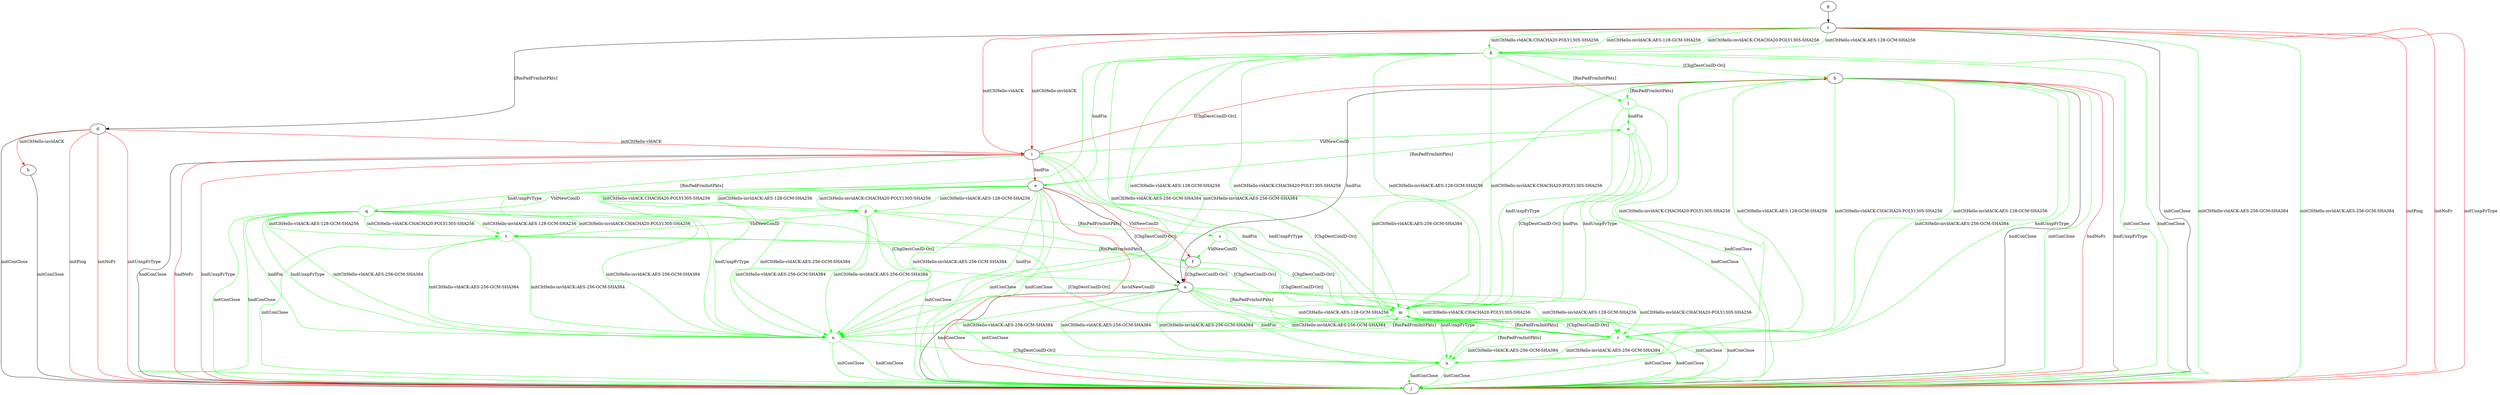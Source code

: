 digraph "" {
	a -> j	[key=0,
		label="hndConClose "];
	a -> j	[key=1,
		color=green,
		label="initConClose "];
	m	[color=green];
	a -> m	[key=0,
		color=green,
		label="[RmPadFrmInitPkts] "];
	r	[color=green];
	a -> r	[key=0,
		color=green,
		label="initCltHello-vldACK:AES-128-GCM-SHA256 "];
	a -> r	[key=1,
		color=green,
		label="initCltHello-vldACK:CHACHA20-POLY1305-SHA256 "];
	a -> r	[key=2,
		color=green,
		label="initCltHello-invldACK:AES-128-GCM-SHA256 "];
	a -> r	[key=3,
		color=green,
		label="initCltHello-invldACK:CHACHA20-POLY1305-SHA256 "];
	u	[color=green];
	a -> u	[key=0,
		color=green,
		label="initCltHello-vldACK:AES-256-GCM-SHA384 "];
	a -> u	[key=1,
		color=green,
		label="initCltHello-invldACK:AES-256-GCM-SHA384 "];
	a -> u	[key=2,
		color=green,
		label="hndFin "];
	a -> u	[key=3,
		color=green,
		label="hndUnxpFrType "];
	b -> a	[key=0,
		label="hndFin "];
	b -> j	[key=0,
		label="hndConClose "];
	b -> j	[key=1,
		color=green,
		label="initConClose "];
	b -> j	[key=2,
		color=red,
		label="hndNoFr "];
	b -> j	[key=3,
		color=red,
		label="hndUnxpFrType "];
	l	[color=green];
	b -> l	[key=0,
		color=green,
		label="[RmPadFrmInitPkts] "];
	b -> r	[key=0,
		color=green,
		label="initCltHello-vldACK:AES-128-GCM-SHA256 "];
	b -> r	[key=1,
		color=green,
		label="initCltHello-vldACK:CHACHA20-POLY1305-SHA256 "];
	b -> r	[key=2,
		color=green,
		label="initCltHello-invldACK:AES-128-GCM-SHA256 "];
	b -> r	[key=3,
		color=green,
		label="initCltHello-invldACK:CHACHA20-POLY1305-SHA256 "];
	b -> u	[key=0,
		color=green,
		label="initCltHello-vldACK:AES-256-GCM-SHA384 "];
	b -> u	[key=1,
		color=green,
		label="initCltHello-invldACK:AES-256-GCM-SHA384 "];
	b -> u	[key=2,
		color=green,
		label="hndUnxpFrType "];
	c -> d	[key=0,
		label="[RmPadFrmInitPkts] "];
	c -> i	[key=0,
		color=red,
		label="initCltHello-vldACK "];
	c -> i	[key=1,
		color=red,
		label="initCltHello-invldACK "];
	c -> j	[key=0,
		label="initConClose "];
	c -> j	[key=1,
		color=green,
		label="initCltHello-vldACK:AES-256-GCM-SHA384 "];
	c -> j	[key=2,
		color=green,
		label="initCltHello-invldACK:AES-256-GCM-SHA384 "];
	c -> j	[key=3,
		color=red,
		label="initPing "];
	c -> j	[key=4,
		color=red,
		label="initNoFr "];
	c -> j	[key=5,
		color=red,
		label="initUnxpFrType "];
	k	[color=green];
	c -> k	[key=0,
		color=green,
		label="initCltHello-vldACK:AES-128-GCM-SHA256 "];
	c -> k	[key=1,
		color=green,
		label="initCltHello-vldACK:CHACHA20-POLY1305-SHA256 "];
	c -> k	[key=2,
		color=green,
		label="initCltHello-invldACK:AES-128-GCM-SHA256 "];
	c -> k	[key=3,
		color=green,
		label="initCltHello-invldACK:CHACHA20-POLY1305-SHA256 "];
	d -> h	[key=0,
		color=red,
		label="initCltHello-invldACK "];
	d -> i	[key=0,
		color=red,
		label="initCltHello-vldACK "];
	d -> j	[key=0,
		label="initConClose "];
	d -> j	[key=1,
		color=red,
		label="initPing "];
	d -> j	[key=2,
		color=red,
		label="initNoFr "];
	d -> j	[key=3,
		color=red,
		label="initUnxpFrType "];
	e -> a	[key=0,
		label="[ChgDestConID-Ori] "];
	e -> f	[key=0,
		color=red,
		label="VldNewConID "];
	e -> j	[key=0,
		color=green,
		label="initConClose "];
	e -> j	[key=1,
		color=green,
		label="hndConClose "];
	e -> j	[key=2,
		color=red,
		label="InvldNewConID "];
	n	[color=green];
	e -> n	[key=0,
		color=green,
		label="initCltHello-vldACK:AES-256-GCM-SHA384 "];
	e -> n	[key=1,
		color=green,
		label="initCltHello-invldACK:AES-256-GCM-SHA384 "];
	e -> n	[key=2,
		color=green,
		label="hndFin "];
	e -> n	[key=3,
		color=green,
		label="hndUnxpFrType "];
	o	[color=green];
	e -> o	[key=0,
		color=green,
		label="[RmPadFrmInitPkts] "];
	p	[color=green];
	e -> p	[key=0,
		color=green,
		label="initCltHello-vldACK:AES-128-GCM-SHA256 "];
	e -> p	[key=1,
		color=green,
		label="initCltHello-vldACK:CHACHA20-POLY1305-SHA256 "];
	e -> p	[key=2,
		color=green,
		label="initCltHello-invldACK:AES-128-GCM-SHA256 "];
	e -> p	[key=3,
		color=green,
		label="initCltHello-invldACK:CHACHA20-POLY1305-SHA256 "];
	q	[color=green];
	e -> q	[key=0,
		color=green,
		label="VldNewConID "];
	f -> a	[key=0,
		color=red,
		label="[ChgDestConID-Ori] "];
	f -> m	[key=0,
		color=green,
		label="[ChgDestConID-Ori] "];
	g -> c	[key=0];
	h -> j	[key=0,
		label="initConClose "];
	i -> b	[key=0,
		color=red,
		label="[ChgDestConID-Ori] "];
	i -> e	[key=0,
		color=red,
		label="hndFin "];
	i -> j	[key=0,
		label="hndConClose "];
	i -> j	[key=1,
		color=red,
		label="hndNoFr "];
	i -> j	[key=2,
		color=red,
		label="hndUnxpFrType "];
	i -> m	[key=0,
		color=green,
		label="hndFin "];
	i -> m	[key=1,
		color=green,
		label="hndUnxpFrType "];
	i -> m	[key=2,
		color=green,
		label="[ChgDestConID-Ori] "];
	k -> b	[key=0,
		color=green,
		label="[ChgDestConID-Ori] "];
	k -> e	[key=0,
		color=green,
		label="hndFin "];
	k -> j	[key=0,
		color=green,
		label="initConClose "];
	k -> j	[key=1,
		color=green,
		label="hndConClose "];
	k -> l	[key=0,
		color=green,
		label="[RmPadFrmInitPkts] "];
	k -> m	[key=0,
		color=green,
		label="initCltHello-vldACK:AES-128-GCM-SHA256 "];
	k -> m	[key=1,
		color=green,
		label="initCltHello-vldACK:CHACHA20-POLY1305-SHA256 "];
	k -> m	[key=2,
		color=green,
		label="initCltHello-invldACK:AES-128-GCM-SHA256 "];
	k -> m	[key=3,
		color=green,
		label="initCltHello-invldACK:CHACHA20-POLY1305-SHA256 "];
	k -> n	[key=0,
		color=green,
		label="initCltHello-vldACK:AES-256-GCM-SHA384 "];
	k -> n	[key=1,
		color=green,
		label="initCltHello-invldACK:AES-256-GCM-SHA384 "];
	k -> n	[key=2,
		color=green,
		label="hndUnxpFrType "];
	l -> j	[key=0,
		color=green,
		label="hndConClose "];
	l -> m	[key=0,
		color=green,
		label="hndUnxpFrType "];
	l -> o	[key=0,
		color=green,
		label="hndFin "];
	m -> j	[key=0,
		color=green,
		label="initConClose "];
	m -> j	[key=1,
		color=green,
		label="hndConClose "];
	m -> n	[key=0,
		color=green,
		label="initCltHello-vldACK:AES-256-GCM-SHA384 "];
	m -> n	[key=1,
		color=green,
		label="initCltHello-invldACK:AES-256-GCM-SHA384 "];
	m -> r	[key=0,
		color=green,
		label="[ChgDestConID-Ori] "];
	n -> j	[key=0,
		color=green,
		label="initConClose "];
	n -> j	[key=1,
		color=green,
		label="hndConClose "];
	n -> m	[key=0,
		color=green,
		label="[RmPadFrmInitPkts] "];
	n -> u	[key=0,
		color=green,
		label="[ChgDestConID-Ori] "];
	o -> i	[key=0,
		color=green,
		label="VldNewConID "];
	o -> j	[key=0,
		color=green,
		label="hndConClose "];
	o -> m	[key=0,
		color=green,
		label="hndFin "];
	o -> m	[key=1,
		color=green,
		label="hndUnxpFrType "];
	o -> m	[key=2,
		color=green,
		label="[ChgDestConID-Ori] "];
	p -> j	[key=0,
		color=green,
		label="initConClose "];
	p -> n	[key=0,
		color=green,
		label="initCltHello-vldACK:AES-256-GCM-SHA384 "];
	p -> n	[key=1,
		color=green,
		label="initCltHello-invldACK:AES-256-GCM-SHA384 "];
	p -> r	[key=0,
		color=green,
		label="[ChgDestConID-Ori] "];
	s	[color=green];
	p -> s	[key=0,
		color=green,
		label="[RmPadFrmInitPkts] "];
	t	[color=green];
	p -> t	[key=0,
		color=green,
		label="VldNewConID "];
	q -> a	[key=0,
		color=green,
		label="[ChgDestConID-Ori] "];
	q -> i	[key=0,
		color=green,
		label="[RmPadFrmInitPkts] "];
	q -> j	[key=0,
		color=green,
		label="initConClose "];
	q -> j	[key=1,
		color=green,
		label="hndConClose "];
	q -> n	[key=0,
		color=green,
		label="initCltHello-vldACK:AES-256-GCM-SHA384 "];
	q -> n	[key=1,
		color=green,
		label="initCltHello-invldACK:AES-256-GCM-SHA384 "];
	q -> n	[key=2,
		color=green,
		label="hndFin "];
	q -> n	[key=3,
		color=green,
		label="hndUnxpFrType "];
	q -> t	[key=0,
		color=green,
		label="initCltHello-vldACK:AES-128-GCM-SHA256 "];
	q -> t	[key=1,
		color=green,
		label="initCltHello-vldACK:CHACHA20-POLY1305-SHA256 "];
	q -> t	[key=2,
		color=green,
		label="initCltHello-invldACK:AES-128-GCM-SHA256 "];
	q -> t	[key=3,
		color=green,
		label="initCltHello-invldACK:CHACHA20-POLY1305-SHA256 "];
	r -> j	[key=0,
		color=green,
		label="initConClose "];
	r -> j	[key=1,
		color=green,
		label="hndConClose "];
	r -> m	[key=0,
		color=green,
		label="[RmPadFrmInitPkts] "];
	r -> u	[key=0,
		color=green,
		label="initCltHello-vldACK:AES-256-GCM-SHA384 "];
	r -> u	[key=1,
		color=green,
		label="initCltHello-invldACK:AES-256-GCM-SHA384 "];
	s -> f	[key=0,
		color=green,
		label="VldNewConID "];
	s -> m	[key=0,
		color=green,
		label="[ChgDestConID-Ori] "];
	t -> f	[key=0,
		color=green,
		label="[RmPadFrmInitPkts] "];
	t -> j	[key=0,
		color=green,
		label="initConClose "];
	t -> n	[key=0,
		color=green,
		label="initCltHello-vldACK:AES-256-GCM-SHA384 "];
	t -> n	[key=1,
		color=green,
		label="initCltHello-invldACK:AES-256-GCM-SHA384 "];
	t -> r	[key=0,
		color=green,
		label="[ChgDestConID-Ori] "];
	u -> j	[key=0,
		color=green,
		label="initConClose "];
	u -> j	[key=1,
		color=green,
		label="hndConClose "];
	u -> m	[key=0,
		color=green,
		label="[RmPadFrmInitPkts] "];
}
